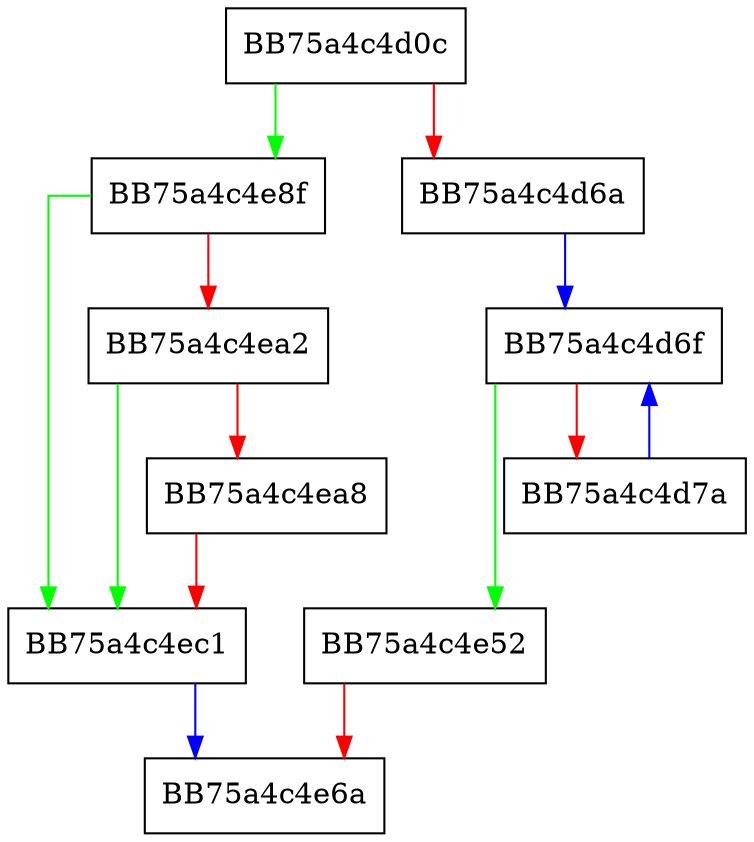 digraph PopulateParentProcessInfos {
  node [shape="box"];
  graph [splines=ortho];
  BB75a4c4d0c -> BB75a4c4e8f [color="green"];
  BB75a4c4d0c -> BB75a4c4d6a [color="red"];
  BB75a4c4d6a -> BB75a4c4d6f [color="blue"];
  BB75a4c4d6f -> BB75a4c4e52 [color="green"];
  BB75a4c4d6f -> BB75a4c4d7a [color="red"];
  BB75a4c4d7a -> BB75a4c4d6f [color="blue"];
  BB75a4c4e52 -> BB75a4c4e6a [color="red"];
  BB75a4c4e8f -> BB75a4c4ec1 [color="green"];
  BB75a4c4e8f -> BB75a4c4ea2 [color="red"];
  BB75a4c4ea2 -> BB75a4c4ec1 [color="green"];
  BB75a4c4ea2 -> BB75a4c4ea8 [color="red"];
  BB75a4c4ea8 -> BB75a4c4ec1 [color="red"];
  BB75a4c4ec1 -> BB75a4c4e6a [color="blue"];
}